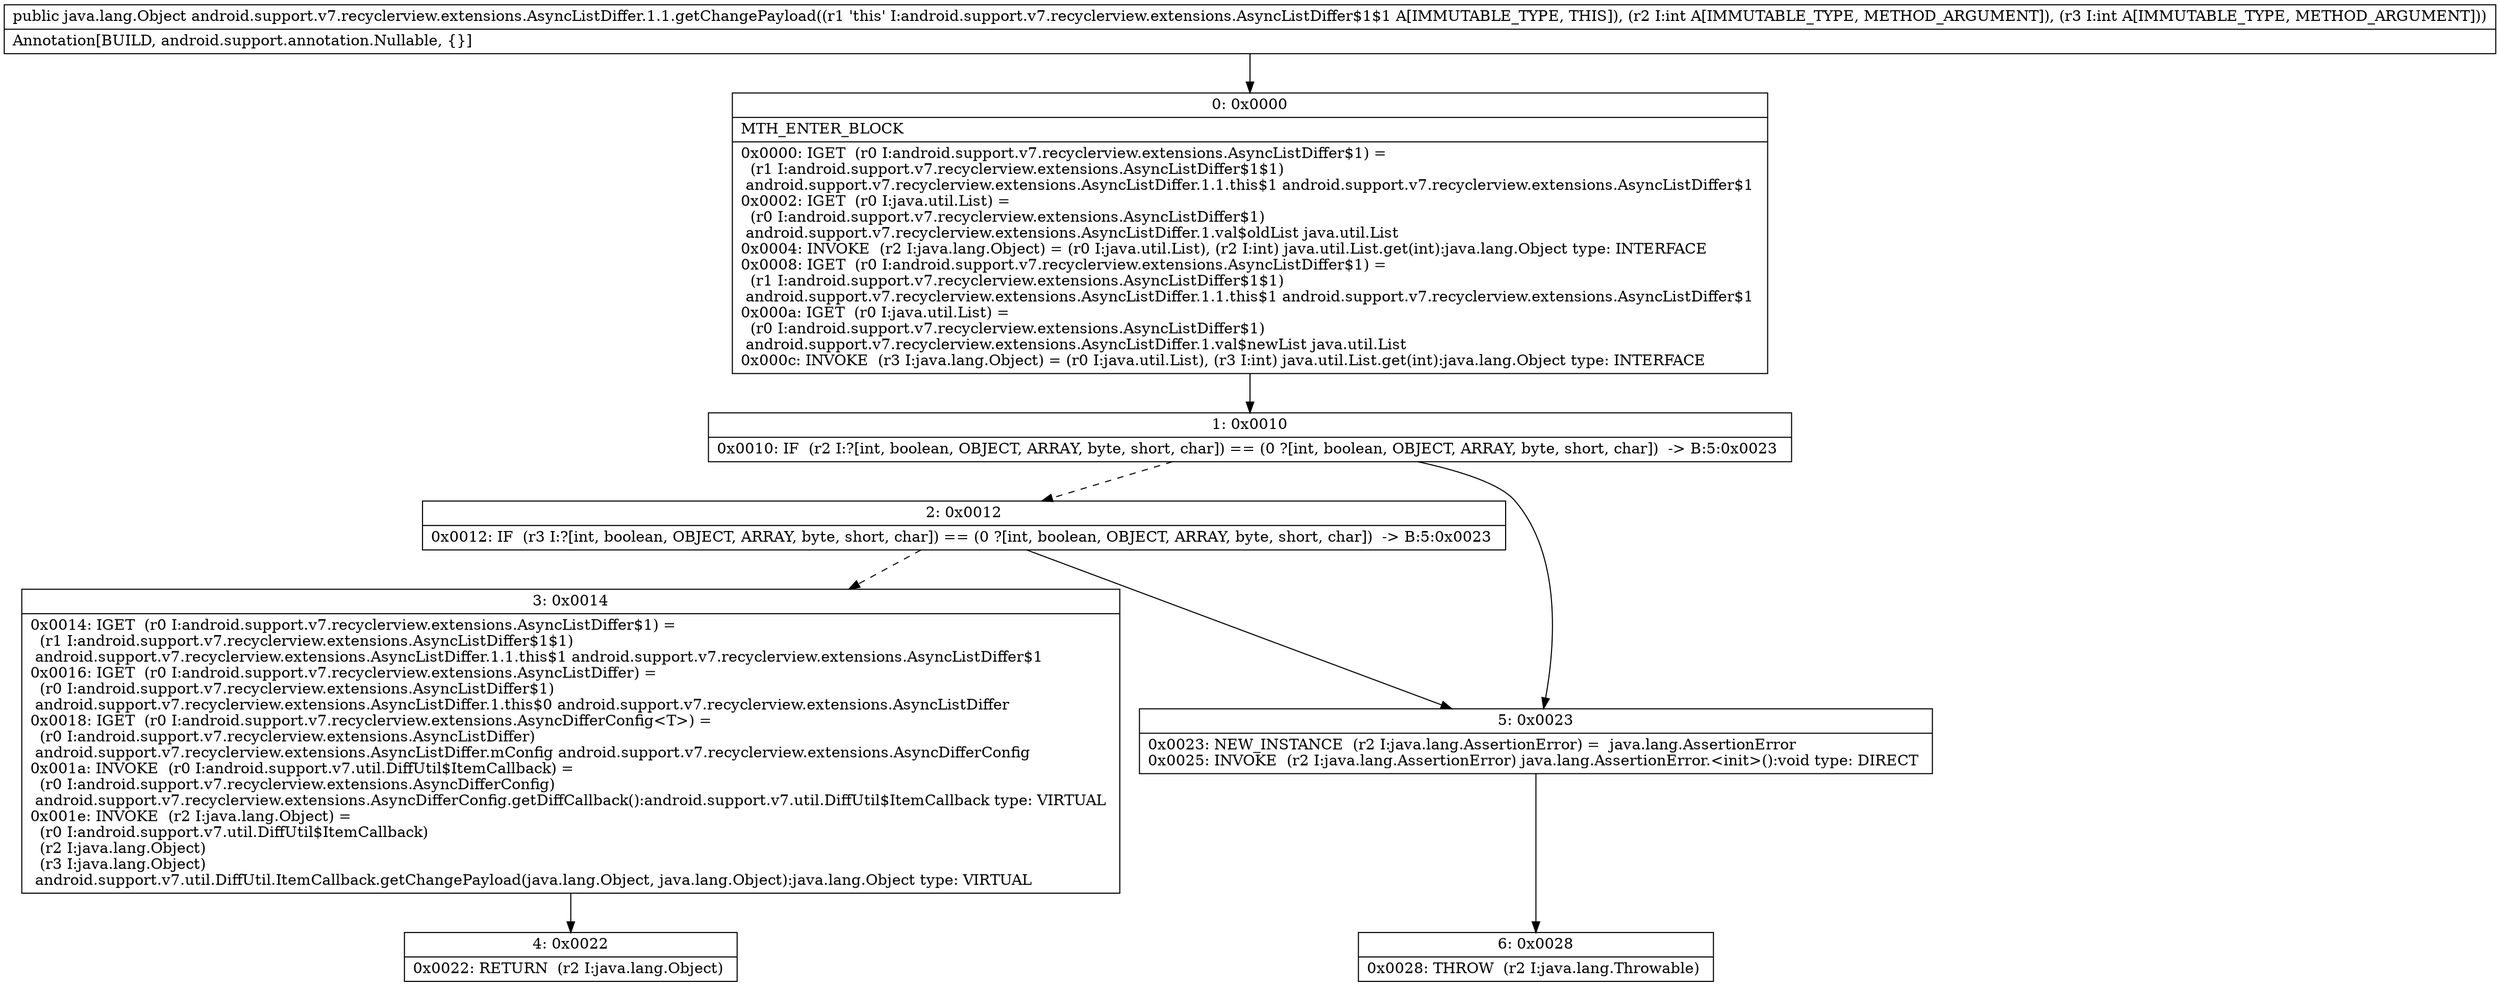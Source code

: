 digraph "CFG forandroid.support.v7.recyclerview.extensions.AsyncListDiffer.1.1.getChangePayload(II)Ljava\/lang\/Object;" {
Node_0 [shape=record,label="{0\:\ 0x0000|MTH_ENTER_BLOCK\l|0x0000: IGET  (r0 I:android.support.v7.recyclerview.extensions.AsyncListDiffer$1) = \l  (r1 I:android.support.v7.recyclerview.extensions.AsyncListDiffer$1$1)\l android.support.v7.recyclerview.extensions.AsyncListDiffer.1.1.this$1 android.support.v7.recyclerview.extensions.AsyncListDiffer$1 \l0x0002: IGET  (r0 I:java.util.List) = \l  (r0 I:android.support.v7.recyclerview.extensions.AsyncListDiffer$1)\l android.support.v7.recyclerview.extensions.AsyncListDiffer.1.val$oldList java.util.List \l0x0004: INVOKE  (r2 I:java.lang.Object) = (r0 I:java.util.List), (r2 I:int) java.util.List.get(int):java.lang.Object type: INTERFACE \l0x0008: IGET  (r0 I:android.support.v7.recyclerview.extensions.AsyncListDiffer$1) = \l  (r1 I:android.support.v7.recyclerview.extensions.AsyncListDiffer$1$1)\l android.support.v7.recyclerview.extensions.AsyncListDiffer.1.1.this$1 android.support.v7.recyclerview.extensions.AsyncListDiffer$1 \l0x000a: IGET  (r0 I:java.util.List) = \l  (r0 I:android.support.v7.recyclerview.extensions.AsyncListDiffer$1)\l android.support.v7.recyclerview.extensions.AsyncListDiffer.1.val$newList java.util.List \l0x000c: INVOKE  (r3 I:java.lang.Object) = (r0 I:java.util.List), (r3 I:int) java.util.List.get(int):java.lang.Object type: INTERFACE \l}"];
Node_1 [shape=record,label="{1\:\ 0x0010|0x0010: IF  (r2 I:?[int, boolean, OBJECT, ARRAY, byte, short, char]) == (0 ?[int, boolean, OBJECT, ARRAY, byte, short, char])  \-\> B:5:0x0023 \l}"];
Node_2 [shape=record,label="{2\:\ 0x0012|0x0012: IF  (r3 I:?[int, boolean, OBJECT, ARRAY, byte, short, char]) == (0 ?[int, boolean, OBJECT, ARRAY, byte, short, char])  \-\> B:5:0x0023 \l}"];
Node_3 [shape=record,label="{3\:\ 0x0014|0x0014: IGET  (r0 I:android.support.v7.recyclerview.extensions.AsyncListDiffer$1) = \l  (r1 I:android.support.v7.recyclerview.extensions.AsyncListDiffer$1$1)\l android.support.v7.recyclerview.extensions.AsyncListDiffer.1.1.this$1 android.support.v7.recyclerview.extensions.AsyncListDiffer$1 \l0x0016: IGET  (r0 I:android.support.v7.recyclerview.extensions.AsyncListDiffer) = \l  (r0 I:android.support.v7.recyclerview.extensions.AsyncListDiffer$1)\l android.support.v7.recyclerview.extensions.AsyncListDiffer.1.this$0 android.support.v7.recyclerview.extensions.AsyncListDiffer \l0x0018: IGET  (r0 I:android.support.v7.recyclerview.extensions.AsyncDifferConfig\<T\>) = \l  (r0 I:android.support.v7.recyclerview.extensions.AsyncListDiffer)\l android.support.v7.recyclerview.extensions.AsyncListDiffer.mConfig android.support.v7.recyclerview.extensions.AsyncDifferConfig \l0x001a: INVOKE  (r0 I:android.support.v7.util.DiffUtil$ItemCallback) = \l  (r0 I:android.support.v7.recyclerview.extensions.AsyncDifferConfig)\l android.support.v7.recyclerview.extensions.AsyncDifferConfig.getDiffCallback():android.support.v7.util.DiffUtil$ItemCallback type: VIRTUAL \l0x001e: INVOKE  (r2 I:java.lang.Object) = \l  (r0 I:android.support.v7.util.DiffUtil$ItemCallback)\l  (r2 I:java.lang.Object)\l  (r3 I:java.lang.Object)\l android.support.v7.util.DiffUtil.ItemCallback.getChangePayload(java.lang.Object, java.lang.Object):java.lang.Object type: VIRTUAL \l}"];
Node_4 [shape=record,label="{4\:\ 0x0022|0x0022: RETURN  (r2 I:java.lang.Object) \l}"];
Node_5 [shape=record,label="{5\:\ 0x0023|0x0023: NEW_INSTANCE  (r2 I:java.lang.AssertionError) =  java.lang.AssertionError \l0x0025: INVOKE  (r2 I:java.lang.AssertionError) java.lang.AssertionError.\<init\>():void type: DIRECT \l}"];
Node_6 [shape=record,label="{6\:\ 0x0028|0x0028: THROW  (r2 I:java.lang.Throwable) \l}"];
MethodNode[shape=record,label="{public java.lang.Object android.support.v7.recyclerview.extensions.AsyncListDiffer.1.1.getChangePayload((r1 'this' I:android.support.v7.recyclerview.extensions.AsyncListDiffer$1$1 A[IMMUTABLE_TYPE, THIS]), (r2 I:int A[IMMUTABLE_TYPE, METHOD_ARGUMENT]), (r3 I:int A[IMMUTABLE_TYPE, METHOD_ARGUMENT]))  | Annotation[BUILD, android.support.annotation.Nullable, \{\}]\l}"];
MethodNode -> Node_0;
Node_0 -> Node_1;
Node_1 -> Node_2[style=dashed];
Node_1 -> Node_5;
Node_2 -> Node_3[style=dashed];
Node_2 -> Node_5;
Node_3 -> Node_4;
Node_5 -> Node_6;
}

